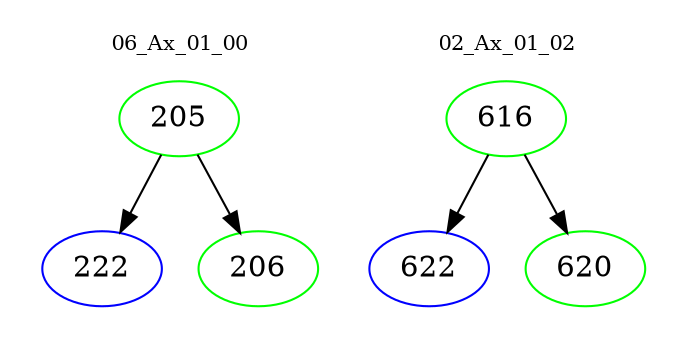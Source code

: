 digraph{
subgraph cluster_0 {
color = white
label = "06_Ax_01_00";
fontsize=10;
T0_205 [label="205", color="green"]
T0_205 -> T0_222 [color="black"]
T0_222 [label="222", color="blue"]
T0_205 -> T0_206 [color="black"]
T0_206 [label="206", color="green"]
}
subgraph cluster_1 {
color = white
label = "02_Ax_01_02";
fontsize=10;
T1_616 [label="616", color="green"]
T1_616 -> T1_622 [color="black"]
T1_622 [label="622", color="blue"]
T1_616 -> T1_620 [color="black"]
T1_620 [label="620", color="green"]
}
}
